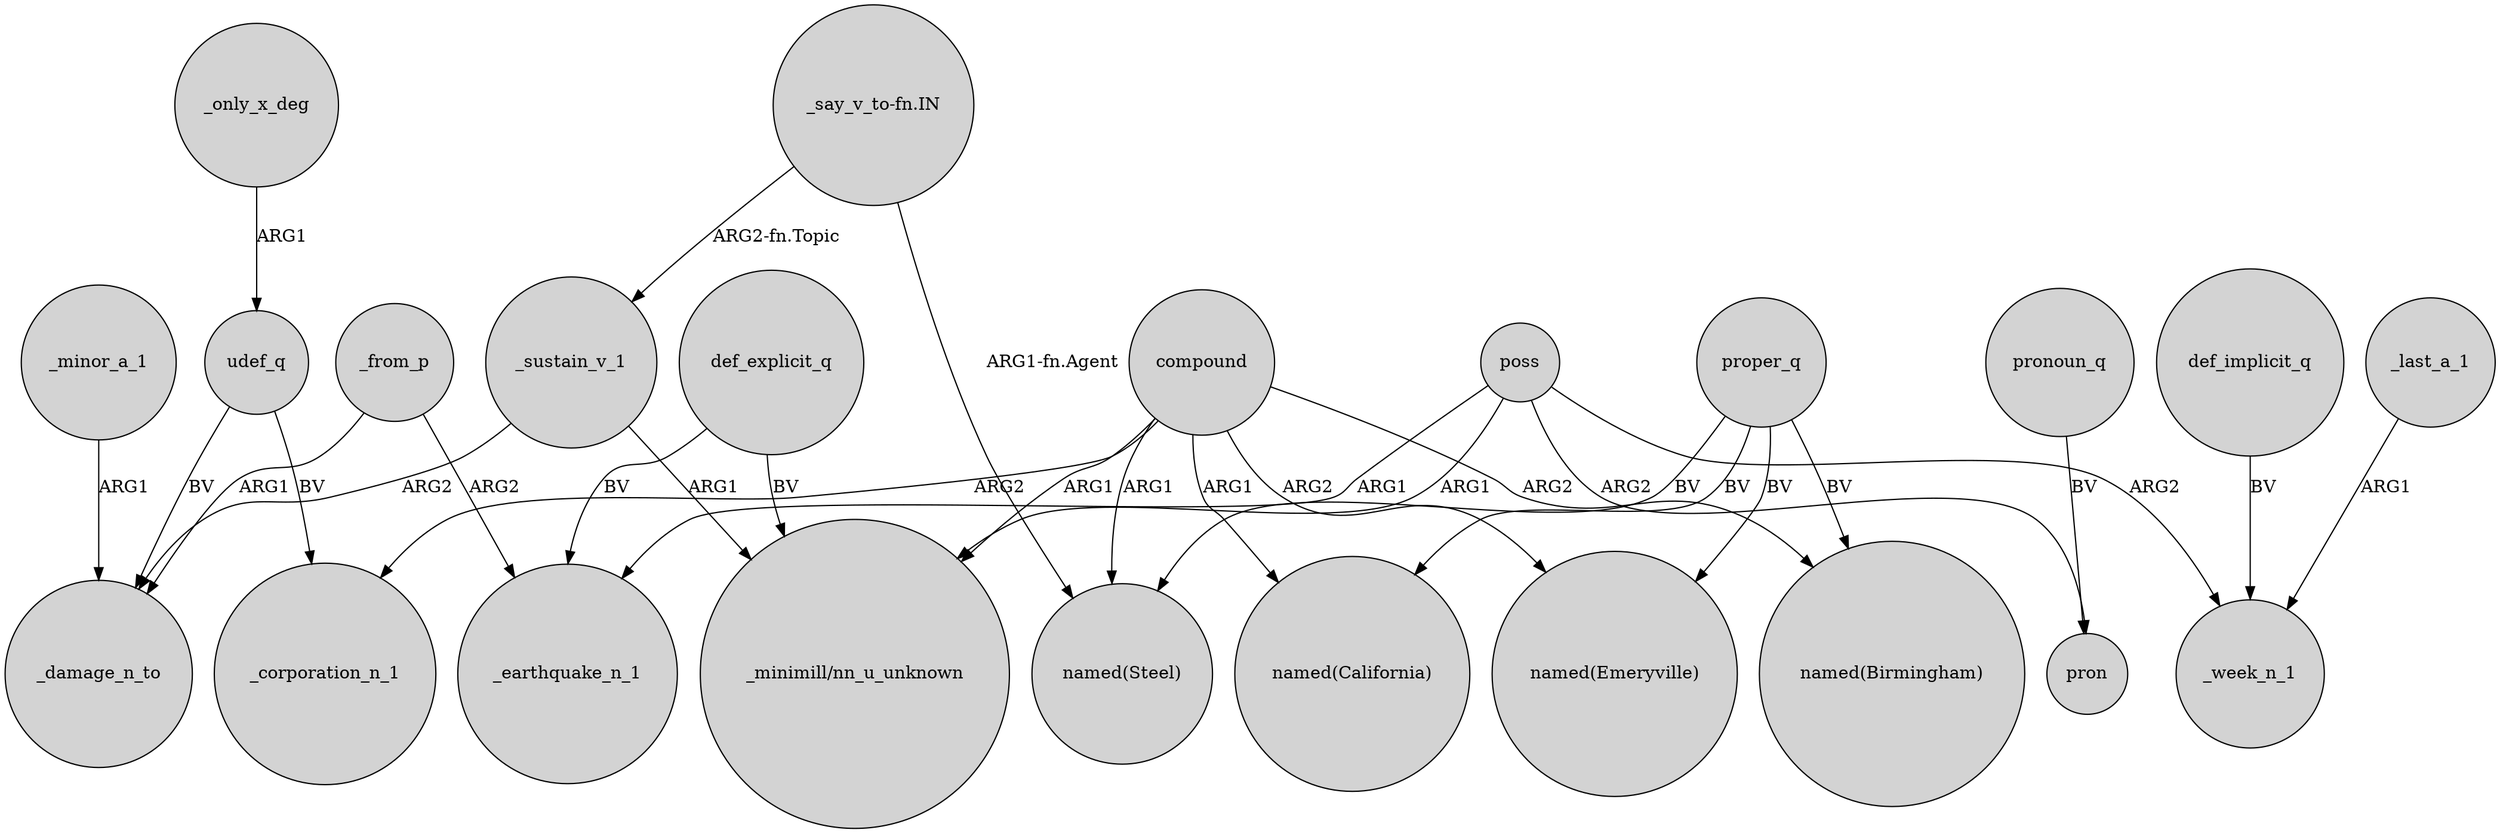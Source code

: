 digraph {
	node [shape=circle style=filled]
	_only_x_deg -> udef_q [label=ARG1]
	def_explicit_q -> _earthquake_n_1 [label=BV]
	def_implicit_q -> _week_n_1 [label=BV]
	poss -> pron [label=ARG2]
	compound -> "named(Steel)" [label=ARG1]
	def_explicit_q -> "_minimill/nn_u_unknown" [label=BV]
	poss -> _earthquake_n_1 [label=ARG1]
	compound -> _corporation_n_1 [label=ARG2]
	"_say_v_to-fn.IN" -> _sustain_v_1 [label="ARG2-fn.Topic"]
	proper_q -> "named(California)" [label=BV]
	poss -> _week_n_1 [label=ARG2]
	pronoun_q -> pron [label=BV]
	udef_q -> _corporation_n_1 [label=BV]
	compound -> "named(California)" [label=ARG1]
	proper_q -> "named(Birmingham)" [label=BV]
	_from_p -> _damage_n_to [label=ARG1]
	_from_p -> _earthquake_n_1 [label=ARG2]
	compound -> "named(Emeryville)" [label=ARG2]
	proper_q -> "named(Emeryville)" [label=BV]
	udef_q -> _damage_n_to [label=BV]
	_sustain_v_1 -> _damage_n_to [label=ARG2]
	_last_a_1 -> _week_n_1 [label=ARG1]
	compound -> "_minimill/nn_u_unknown" [label=ARG1]
	"_say_v_to-fn.IN" -> "named(Steel)" [label="ARG1-fn.Agent"]
	_sustain_v_1 -> "_minimill/nn_u_unknown" [label=ARG1]
	compound -> "named(Birmingham)" [label=ARG2]
	proper_q -> "named(Steel)" [label=BV]
	_minor_a_1 -> _damage_n_to [label=ARG1]
	poss -> "_minimill/nn_u_unknown" [label=ARG1]
}
